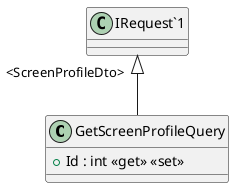 @startuml
class GetScreenProfileQuery {
    + Id : int <<get>> <<set>>
}
"IRequest`1" "<ScreenProfileDto>" <|-- GetScreenProfileQuery
@enduml
